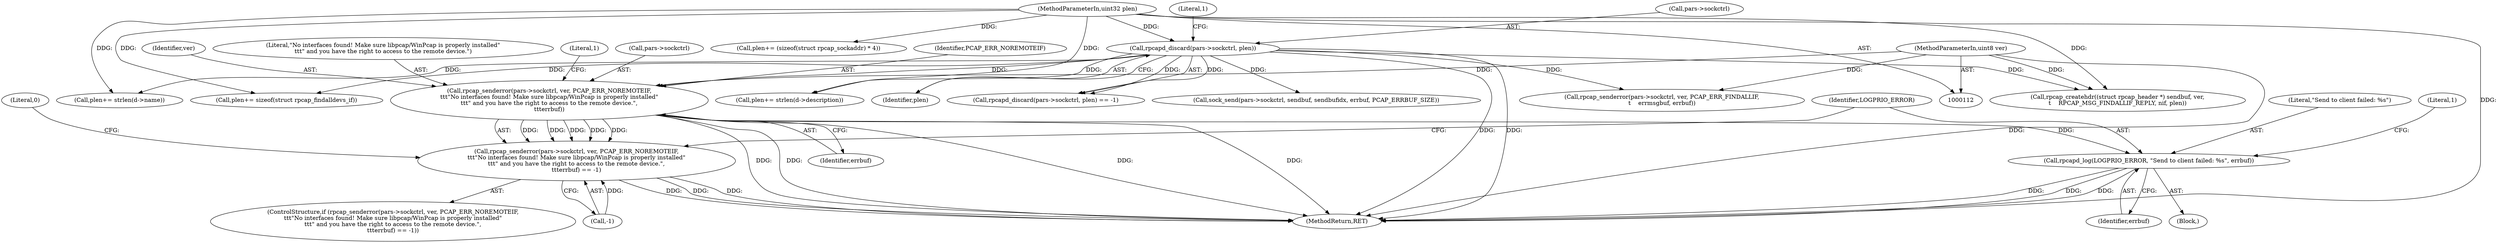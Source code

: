digraph "0_libpcap_617b12c0339db4891d117b661982126c495439ea@API" {
"1000164" [label="(Call,rpcap_senderror(pars->sockctrl, ver, PCAP_ERR_NOREMOTEIF,\n\t\t\t\"No interfaces found! Make sure libpcap/WinPcap is properly installed\"\n\t\t\t\" and you have the right to access to the remote device.\",\n\t\t\terrbuf))"];
"1000137" [label="(Call,rpcapd_discard(pars->sockctrl, plen))"];
"1000115" [label="(MethodParameterIn,uint32 plen)"];
"1000113" [label="(MethodParameterIn,uint8 ver)"];
"1000163" [label="(Call,rpcap_senderror(pars->sockctrl, ver, PCAP_ERR_NOREMOTEIF,\n\t\t\t\"No interfaces found! Make sure libpcap/WinPcap is properly installed\"\n\t\t\t\" and you have the right to access to the remote device.\",\n\t\t\terrbuf) == -1)"];
"1000175" [label="(Call,rpcapd_log(LOGPRIO_ERROR, \"Send to client failed: %s\", errbuf))"];
"1000175" [label="(Call,rpcapd_log(LOGPRIO_ERROR, \"Send to client failed: %s\", errbuf))"];
"1000247" [label="(Call,plen+= (sizeof(struct rpcap_sockaddr) * 4))"];
"1000177" [label="(Literal,\"Send to client failed: %s\")"];
"1000143" [label="(Literal,1)"];
"1000137" [label="(Call,rpcapd_discard(pars->sockctrl, plen))"];
"1000652" [label="(MethodReturn,RET)"];
"1000141" [label="(Identifier,plen)"];
"1000171" [label="(Identifier,errbuf)"];
"1000213" [label="(Call,plen+= strlen(d->name))"];
"1000181" [label="(Literal,1)"];
"1000165" [label="(Call,pars->sockctrl)"];
"1000113" [label="(MethodParameterIn,uint8 ver)"];
"1000219" [label="(Call,plen+= sizeof(struct rpcap_findalldevs_if))"];
"1000164" [label="(Call,rpcap_senderror(pars->sockctrl, ver, PCAP_ERR_NOREMOTEIF,\n\t\t\t\"No interfaces found! Make sure libpcap/WinPcap is properly installed\"\n\t\t\t\" and you have the right to access to the remote device.\",\n\t\t\terrbuf))"];
"1000136" [label="(Call,rpcapd_discard(pars->sockctrl, plen) == -1)"];
"1000138" [label="(Call,pars->sockctrl)"];
"1000169" [label="(Identifier,PCAP_ERR_NOREMOTEIF)"];
"1000203" [label="(Call,plen+= strlen(d->description))"];
"1000183" [label="(Literal,0)"];
"1000178" [label="(Identifier,errbuf)"];
"1000632" [label="(Call,rpcap_senderror(pars->sockctrl, ver, PCAP_ERR_FINDALLIF,\n\t    errmsgbuf, errbuf))"];
"1000162" [label="(ControlStructure,if (rpcap_senderror(pars->sockctrl, ver, PCAP_ERR_NOREMOTEIF,\n\t\t\t\"No interfaces found! Make sure libpcap/WinPcap is properly installed\"\n\t\t\t\" and you have the right to access to the remote device.\",\n\t\t\terrbuf) == -1))"];
"1000168" [label="(Identifier,ver)"];
"1000163" [label="(Call,rpcap_senderror(pars->sockctrl, ver, PCAP_ERR_NOREMOTEIF,\n\t\t\t\"No interfaces found! Make sure libpcap/WinPcap is properly installed\"\n\t\t\t\" and you have the right to access to the remote device.\",\n\t\t\terrbuf) == -1)"];
"1000115" [label="(MethodParameterIn,uint32 plen)"];
"1000272" [label="(Call,rpcap_createhdr((struct rpcap_header *) sendbuf, ver,\n\t    RPCAP_MSG_FINDALLIF_REPLY, nif, plen))"];
"1000176" [label="(Identifier,LOGPRIO_ERROR)"];
"1000170" [label="(Literal,\"No interfaces found! Make sure libpcap/WinPcap is properly installed\"\n\t\t\t\" and you have the right to access to the remote device.\")"];
"1000174" [label="(Block,)"];
"1000173" [label="(Literal,1)"];
"1000172" [label="(Call,-1)"];
"1000605" [label="(Call,sock_send(pars->sockctrl, sendbuf, sendbufidx, errbuf, PCAP_ERRBUF_SIZE))"];
"1000164" -> "1000163"  [label="AST: "];
"1000164" -> "1000171"  [label="CFG: "];
"1000165" -> "1000164"  [label="AST: "];
"1000168" -> "1000164"  [label="AST: "];
"1000169" -> "1000164"  [label="AST: "];
"1000170" -> "1000164"  [label="AST: "];
"1000171" -> "1000164"  [label="AST: "];
"1000173" -> "1000164"  [label="CFG: "];
"1000164" -> "1000652"  [label="DDG: "];
"1000164" -> "1000652"  [label="DDG: "];
"1000164" -> "1000652"  [label="DDG: "];
"1000164" -> "1000652"  [label="DDG: "];
"1000164" -> "1000163"  [label="DDG: "];
"1000164" -> "1000163"  [label="DDG: "];
"1000164" -> "1000163"  [label="DDG: "];
"1000164" -> "1000163"  [label="DDG: "];
"1000164" -> "1000163"  [label="DDG: "];
"1000137" -> "1000164"  [label="DDG: "];
"1000113" -> "1000164"  [label="DDG: "];
"1000164" -> "1000175"  [label="DDG: "];
"1000137" -> "1000136"  [label="AST: "];
"1000137" -> "1000141"  [label="CFG: "];
"1000138" -> "1000137"  [label="AST: "];
"1000141" -> "1000137"  [label="AST: "];
"1000143" -> "1000137"  [label="CFG: "];
"1000137" -> "1000652"  [label="DDG: "];
"1000137" -> "1000652"  [label="DDG: "];
"1000137" -> "1000136"  [label="DDG: "];
"1000137" -> "1000136"  [label="DDG: "];
"1000115" -> "1000137"  [label="DDG: "];
"1000137" -> "1000203"  [label="DDG: "];
"1000137" -> "1000213"  [label="DDG: "];
"1000137" -> "1000219"  [label="DDG: "];
"1000137" -> "1000272"  [label="DDG: "];
"1000137" -> "1000605"  [label="DDG: "];
"1000137" -> "1000632"  [label="DDG: "];
"1000115" -> "1000112"  [label="AST: "];
"1000115" -> "1000652"  [label="DDG: "];
"1000115" -> "1000203"  [label="DDG: "];
"1000115" -> "1000213"  [label="DDG: "];
"1000115" -> "1000219"  [label="DDG: "];
"1000115" -> "1000247"  [label="DDG: "];
"1000115" -> "1000272"  [label="DDG: "];
"1000113" -> "1000112"  [label="AST: "];
"1000113" -> "1000652"  [label="DDG: "];
"1000113" -> "1000272"  [label="DDG: "];
"1000113" -> "1000632"  [label="DDG: "];
"1000163" -> "1000162"  [label="AST: "];
"1000163" -> "1000172"  [label="CFG: "];
"1000172" -> "1000163"  [label="AST: "];
"1000176" -> "1000163"  [label="CFG: "];
"1000183" -> "1000163"  [label="CFG: "];
"1000163" -> "1000652"  [label="DDG: "];
"1000163" -> "1000652"  [label="DDG: "];
"1000163" -> "1000652"  [label="DDG: "];
"1000172" -> "1000163"  [label="DDG: "];
"1000175" -> "1000174"  [label="AST: "];
"1000175" -> "1000178"  [label="CFG: "];
"1000176" -> "1000175"  [label="AST: "];
"1000177" -> "1000175"  [label="AST: "];
"1000178" -> "1000175"  [label="AST: "];
"1000181" -> "1000175"  [label="CFG: "];
"1000175" -> "1000652"  [label="DDG: "];
"1000175" -> "1000652"  [label="DDG: "];
"1000175" -> "1000652"  [label="DDG: "];
}
